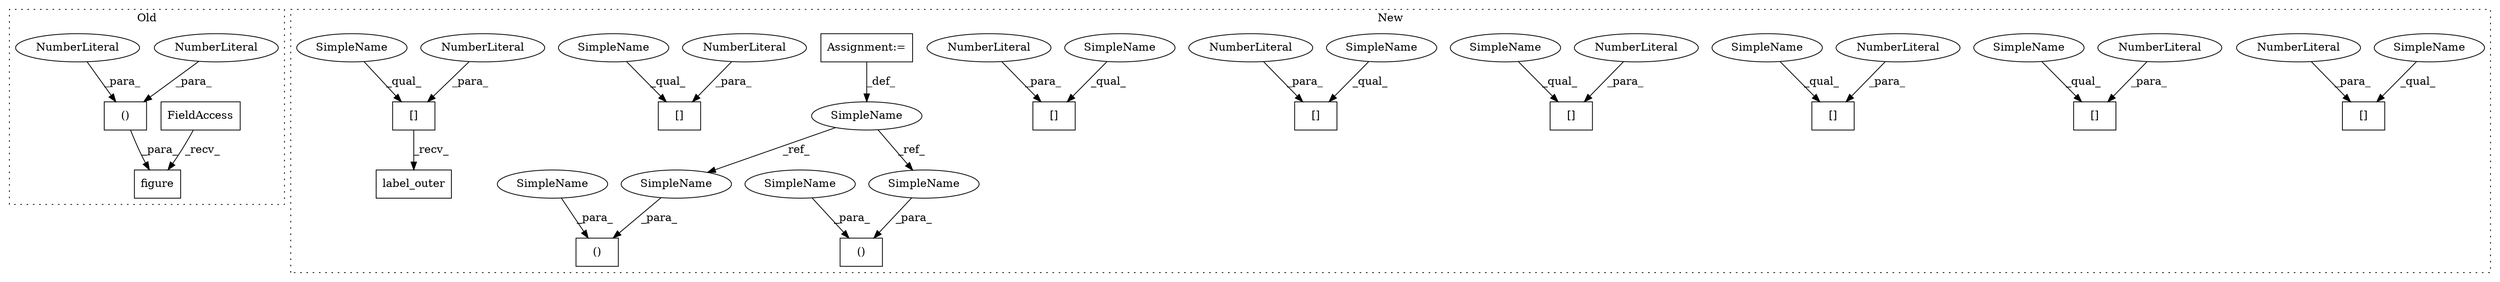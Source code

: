 digraph G {
subgraph cluster0 {
1 [label="figure" a="32" s="1234,1262" l="12,2" shape="box"];
3 [label="FieldAccess" a="22" s="1216" l="10" shape="box"];
19 [label="()" a="106" s="1246" l="16" shape="box"];
21 [label="NumberLiteral" a="34" s="1261" l="1" shape="ellipse"];
22 [label="NumberLiteral" a="34" s="1246" l="2" shape="ellipse"];
label = "Old";
style="dotted";
}
subgraph cluster1 {
2 [label="[]" a="2" s="1444,1448" l="3,1" shape="box"];
4 [label="NumberLiteral" a="34" s="1447" l="1" shape="ellipse"];
5 [label="[]" a="2" s="1540,1544" l="3,1" shape="box"];
6 [label="NumberLiteral" a="34" s="1543" l="1" shape="ellipse"];
7 [label="[]" a="2" s="1941,1945" l="3,1" shape="box"];
8 [label="NumberLiteral" a="34" s="1944" l="1" shape="ellipse"];
9 [label="[]" a="2" s="1978,1982" l="3,1" shape="box"];
10 [label="NumberLiteral" a="34" s="1981" l="1" shape="ellipse"];
11 [label="[]" a="2" s="2077,2081" l="3,1" shape="box"];
12 [label="NumberLiteral" a="34" s="2080" l="1" shape="ellipse"];
13 [label="[]" a="2" s="1489,1493" l="3,1" shape="box"];
14 [label="NumberLiteral" a="34" s="1492" l="1" shape="ellipse"];
15 [label="[]" a="2" s="1953,1957" l="3,1" shape="box"];
16 [label="NumberLiteral" a="34" s="1956" l="1" shape="ellipse"];
17 [label="[]" a="2" s="2023,2027" l="3,1" shape="box"];
18 [label="NumberLiteral" a="34" s="2026" l="1" shape="ellipse"];
20 [label="()" a="106" s="776" l="18" shape="box"];
23 [label="label_outer" a="32" s="1959" l="13" shape="box"];
24 [label="Assignment:=" a="7" s="170" l="3" shape="box"];
25 [label="()" a="106" s="502" l="18" shape="box"];
26 [label="SimpleName" a="42" s="170" l="3" shape="ellipse"];
27 [label="SimpleName" a="42" s="2023" l="2" shape="ellipse"];
28 [label="SimpleName" a="42" s="792" l="2" shape="ellipse"];
29 [label="SimpleName" a="42" s="1489" l="2" shape="ellipse"];
30 [label="SimpleName" a="42" s="518" l="2" shape="ellipse"];
31 [label="SimpleName" a="42" s="1978" l="2" shape="ellipse"];
32 [label="SimpleName" a="42" s="1444" l="2" shape="ellipse"];
33 [label="SimpleName" a="42" s="1540" l="2" shape="ellipse"];
34 [label="SimpleName" a="42" s="1941" l="2" shape="ellipse"];
35 [label="SimpleName" a="42" s="1953" l="2" shape="ellipse"];
36 [label="SimpleName" a="42" s="2077" l="2" shape="ellipse"];
37 [label="SimpleName" a="42" s="502" l="3" shape="ellipse"];
38 [label="SimpleName" a="42" s="776" l="3" shape="ellipse"];
label = "New";
style="dotted";
}
3 -> 1 [label="_recv_"];
4 -> 2 [label="_para_"];
6 -> 5 [label="_para_"];
8 -> 7 [label="_para_"];
10 -> 9 [label="_para_"];
12 -> 11 [label="_para_"];
14 -> 13 [label="_para_"];
15 -> 23 [label="_recv_"];
16 -> 15 [label="_para_"];
18 -> 17 [label="_para_"];
19 -> 1 [label="_para_"];
21 -> 19 [label="_para_"];
22 -> 19 [label="_para_"];
24 -> 26 [label="_def_"];
26 -> 38 [label="_ref_"];
26 -> 37 [label="_ref_"];
27 -> 17 [label="_qual_"];
28 -> 20 [label="_para_"];
29 -> 13 [label="_qual_"];
30 -> 25 [label="_para_"];
31 -> 9 [label="_qual_"];
32 -> 2 [label="_qual_"];
33 -> 5 [label="_qual_"];
34 -> 7 [label="_qual_"];
35 -> 15 [label="_qual_"];
36 -> 11 [label="_qual_"];
37 -> 25 [label="_para_"];
38 -> 20 [label="_para_"];
}